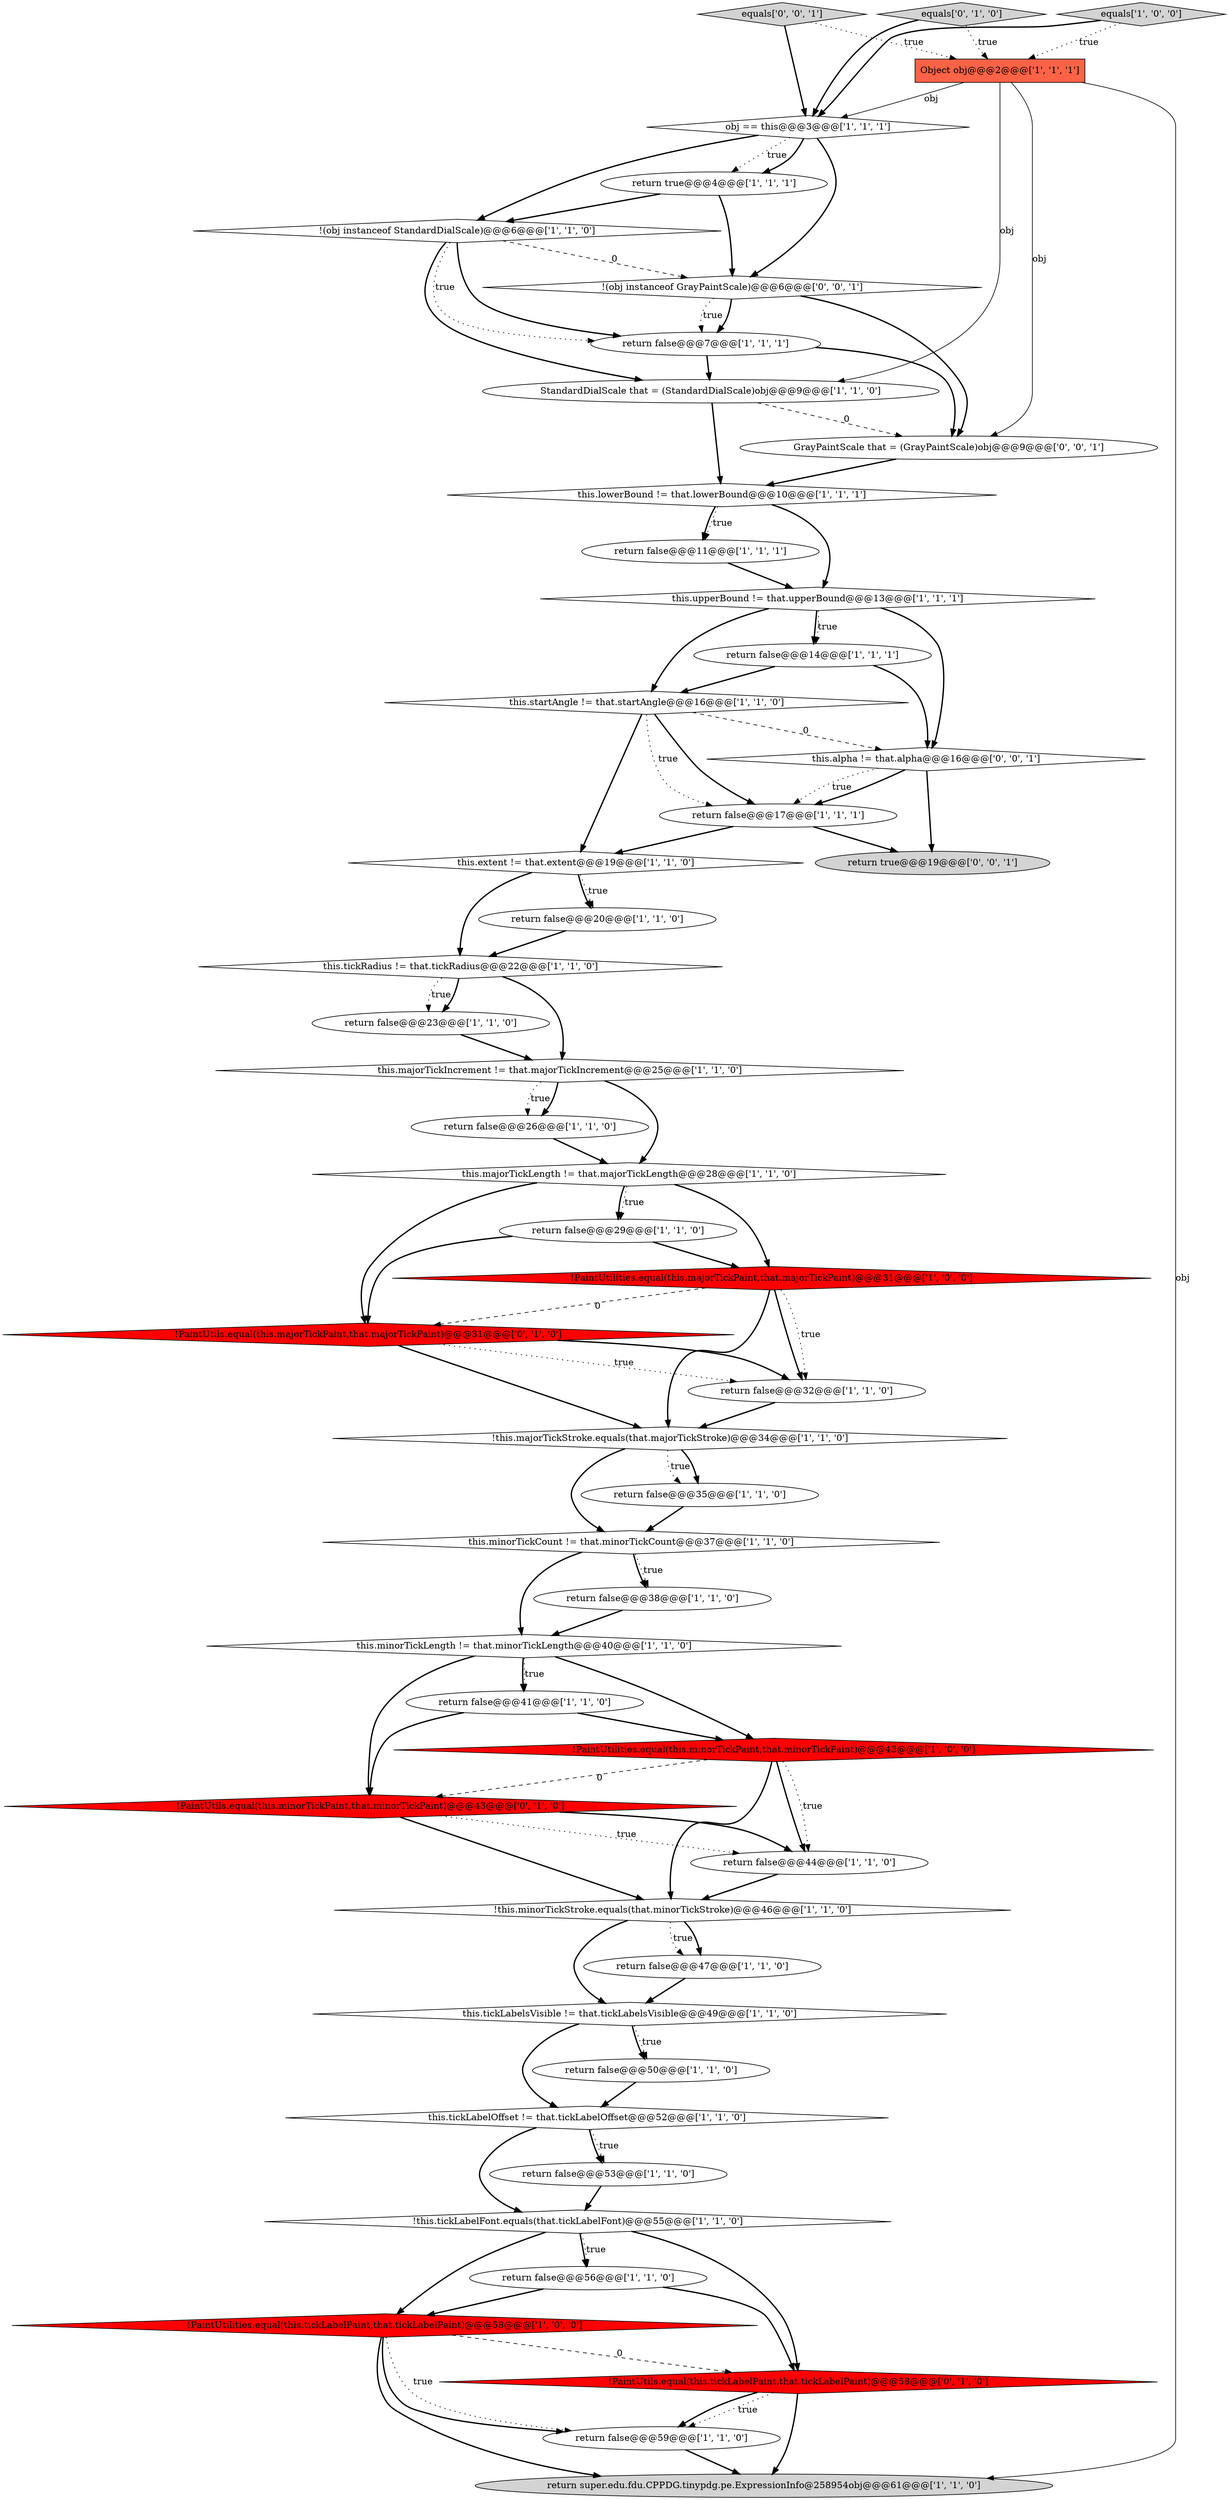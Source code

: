 digraph {
42 [style = filled, label = "!PaintUtils.equal(this.tickLabelPaint,that.tickLabelPaint)@@@58@@@['0', '1', '0']", fillcolor = red, shape = diamond image = "AAA1AAABBB2BBB"];
24 [style = filled, label = "!PaintUtilities.equal(this.minorTickPaint,that.minorTickPaint)@@@43@@@['1', '0', '0']", fillcolor = red, shape = diamond image = "AAA1AAABBB1BBB"];
1 [style = filled, label = "this.majorTickLength != that.majorTickLength@@@28@@@['1', '1', '0']", fillcolor = white, shape = diamond image = "AAA0AAABBB1BBB"];
38 [style = filled, label = "this.minorTickCount != that.minorTickCount@@@37@@@['1', '1', '0']", fillcolor = white, shape = diamond image = "AAA0AAABBB1BBB"];
21 [style = filled, label = "return true@@@4@@@['1', '1', '1']", fillcolor = white, shape = ellipse image = "AAA0AAABBB1BBB"];
10 [style = filled, label = "this.minorTickLength != that.minorTickLength@@@40@@@['1', '1', '0']", fillcolor = white, shape = diamond image = "AAA0AAABBB1BBB"];
2 [style = filled, label = "Object obj@@@2@@@['1', '1', '1']", fillcolor = tomato, shape = box image = "AAA0AAABBB1BBB"];
39 [style = filled, label = "StandardDialScale that = (StandardDialScale)obj@@@9@@@['1', '1', '0']", fillcolor = white, shape = ellipse image = "AAA0AAABBB1BBB"];
15 [style = filled, label = "this.tickLabelOffset != that.tickLabelOffset@@@52@@@['1', '1', '0']", fillcolor = white, shape = diamond image = "AAA0AAABBB1BBB"];
12 [style = filled, label = "this.startAngle != that.startAngle@@@16@@@['1', '1', '0']", fillcolor = white, shape = diamond image = "AAA0AAABBB1BBB"];
7 [style = filled, label = "this.tickLabelsVisible != that.tickLabelsVisible@@@49@@@['1', '1', '0']", fillcolor = white, shape = diamond image = "AAA0AAABBB1BBB"];
29 [style = filled, label = "!this.minorTickStroke.equals(that.minorTickStroke)@@@46@@@['1', '1', '0']", fillcolor = white, shape = diamond image = "AAA0AAABBB1BBB"];
33 [style = filled, label = "return false@@@17@@@['1', '1', '1']", fillcolor = white, shape = ellipse image = "AAA0AAABBB1BBB"];
48 [style = filled, label = "!(obj instanceof GrayPaintScale)@@@6@@@['0', '0', '1']", fillcolor = white, shape = diamond image = "AAA0AAABBB3BBB"];
50 [style = filled, label = "this.alpha != that.alpha@@@16@@@['0', '0', '1']", fillcolor = white, shape = diamond image = "AAA0AAABBB3BBB"];
28 [style = filled, label = "this.extent != that.extent@@@19@@@['1', '1', '0']", fillcolor = white, shape = diamond image = "AAA0AAABBB1BBB"];
8 [style = filled, label = "return false@@@47@@@['1', '1', '0']", fillcolor = white, shape = ellipse image = "AAA0AAABBB1BBB"];
49 [style = filled, label = "GrayPaintScale that = (GrayPaintScale)obj@@@9@@@['0', '0', '1']", fillcolor = white, shape = ellipse image = "AAA0AAABBB3BBB"];
4 [style = filled, label = "!PaintUtilities.equal(this.tickLabelPaint,that.tickLabelPaint)@@@58@@@['1', '0', '0']", fillcolor = red, shape = diamond image = "AAA1AAABBB1BBB"];
47 [style = filled, label = "equals['0', '0', '1']", fillcolor = lightgray, shape = diamond image = "AAA0AAABBB3BBB"];
40 [style = filled, label = "return false@@@29@@@['1', '1', '0']", fillcolor = white, shape = ellipse image = "AAA0AAABBB1BBB"];
18 [style = filled, label = "return false@@@7@@@['1', '1', '1']", fillcolor = white, shape = ellipse image = "AAA0AAABBB1BBB"];
9 [style = filled, label = "return false@@@20@@@['1', '1', '0']", fillcolor = white, shape = ellipse image = "AAA0AAABBB1BBB"];
20 [style = filled, label = "return false@@@11@@@['1', '1', '1']", fillcolor = white, shape = ellipse image = "AAA0AAABBB1BBB"];
35 [style = filled, label = "return false@@@26@@@['1', '1', '0']", fillcolor = white, shape = ellipse image = "AAA0AAABBB1BBB"];
41 [style = filled, label = "return false@@@53@@@['1', '1', '0']", fillcolor = white, shape = ellipse image = "AAA0AAABBB1BBB"];
17 [style = filled, label = "return false@@@14@@@['1', '1', '1']", fillcolor = white, shape = ellipse image = "AAA0AAABBB1BBB"];
36 [style = filled, label = "!this.majorTickStroke.equals(that.majorTickStroke)@@@34@@@['1', '1', '0']", fillcolor = white, shape = diamond image = "AAA0AAABBB1BBB"];
45 [style = filled, label = "!PaintUtils.equal(this.minorTickPaint,that.minorTickPaint)@@@43@@@['0', '1', '0']", fillcolor = red, shape = diamond image = "AAA1AAABBB2BBB"];
37 [style = filled, label = "!(obj instanceof StandardDialScale)@@@6@@@['1', '1', '0']", fillcolor = white, shape = diamond image = "AAA0AAABBB1BBB"];
27 [style = filled, label = "this.upperBound != that.upperBound@@@13@@@['1', '1', '1']", fillcolor = white, shape = diamond image = "AAA0AAABBB1BBB"];
11 [style = filled, label = "return false@@@56@@@['1', '1', '0']", fillcolor = white, shape = ellipse image = "AAA0AAABBB1BBB"];
26 [style = filled, label = "return false@@@50@@@['1', '1', '0']", fillcolor = white, shape = ellipse image = "AAA0AAABBB1BBB"];
19 [style = filled, label = "obj == this@@@3@@@['1', '1', '1']", fillcolor = white, shape = diamond image = "AAA0AAABBB1BBB"];
3 [style = filled, label = "return false@@@38@@@['1', '1', '0']", fillcolor = white, shape = ellipse image = "AAA0AAABBB1BBB"];
25 [style = filled, label = "return false@@@23@@@['1', '1', '0']", fillcolor = white, shape = ellipse image = "AAA0AAABBB1BBB"];
46 [style = filled, label = "return true@@@19@@@['0', '0', '1']", fillcolor = lightgray, shape = ellipse image = "AAA0AAABBB3BBB"];
13 [style = filled, label = "return false@@@41@@@['1', '1', '0']", fillcolor = white, shape = ellipse image = "AAA0AAABBB1BBB"];
43 [style = filled, label = "equals['0', '1', '0']", fillcolor = lightgray, shape = diamond image = "AAA0AAABBB2BBB"];
32 [style = filled, label = "equals['1', '0', '0']", fillcolor = lightgray, shape = diamond image = "AAA0AAABBB1BBB"];
31 [style = filled, label = "this.tickRadius != that.tickRadius@@@22@@@['1', '1', '0']", fillcolor = white, shape = diamond image = "AAA0AAABBB1BBB"];
23 [style = filled, label = "!this.tickLabelFont.equals(that.tickLabelFont)@@@55@@@['1', '1', '0']", fillcolor = white, shape = diamond image = "AAA0AAABBB1BBB"];
44 [style = filled, label = "!PaintUtils.equal(this.majorTickPaint,that.majorTickPaint)@@@31@@@['0', '1', '0']", fillcolor = red, shape = diamond image = "AAA1AAABBB2BBB"];
6 [style = filled, label = "!PaintUtilities.equal(this.majorTickPaint,that.majorTickPaint)@@@31@@@['1', '0', '0']", fillcolor = red, shape = diamond image = "AAA1AAABBB1BBB"];
22 [style = filled, label = "return false@@@32@@@['1', '1', '0']", fillcolor = white, shape = ellipse image = "AAA0AAABBB1BBB"];
5 [style = filled, label = "this.lowerBound != that.lowerBound@@@10@@@['1', '1', '1']", fillcolor = white, shape = diamond image = "AAA0AAABBB1BBB"];
30 [style = filled, label = "return false@@@59@@@['1', '1', '0']", fillcolor = white, shape = ellipse image = "AAA0AAABBB1BBB"];
14 [style = filled, label = "return false@@@35@@@['1', '1', '0']", fillcolor = white, shape = ellipse image = "AAA0AAABBB1BBB"];
0 [style = filled, label = "return false@@@44@@@['1', '1', '0']", fillcolor = white, shape = ellipse image = "AAA0AAABBB1BBB"];
16 [style = filled, label = "this.majorTickIncrement != that.majorTickIncrement@@@25@@@['1', '1', '0']", fillcolor = white, shape = diamond image = "AAA0AAABBB1BBB"];
34 [style = filled, label = "return super.edu.fdu.CPPDG.tinypdg.pe.ExpressionInfo@258954obj@@@61@@@['1', '1', '0']", fillcolor = lightgray, shape = ellipse image = "AAA0AAABBB1BBB"];
40->6 [style = bold, label=""];
5->20 [style = bold, label=""];
6->22 [style = bold, label=""];
39->49 [style = dashed, label="0"];
10->24 [style = bold, label=""];
21->48 [style = bold, label=""];
28->9 [style = bold, label=""];
29->8 [style = dotted, label="true"];
4->30 [style = dotted, label="true"];
20->27 [style = bold, label=""];
7->26 [style = bold, label=""];
43->19 [style = bold, label=""];
18->49 [style = bold, label=""];
33->46 [style = bold, label=""];
45->0 [style = bold, label=""];
26->15 [style = bold, label=""];
27->17 [style = bold, label=""];
13->45 [style = bold, label=""];
15->41 [style = bold, label=""];
50->33 [style = dotted, label="true"];
48->18 [style = bold, label=""];
48->18 [style = dotted, label="true"];
12->33 [style = dotted, label="true"];
36->14 [style = dotted, label="true"];
31->25 [style = dotted, label="true"];
48->49 [style = bold, label=""];
12->28 [style = bold, label=""];
1->44 [style = bold, label=""];
27->12 [style = bold, label=""];
24->0 [style = bold, label=""];
33->28 [style = bold, label=""];
32->2 [style = dotted, label="true"];
14->38 [style = bold, label=""];
37->18 [style = dotted, label="true"];
0->29 [style = bold, label=""];
19->21 [style = dotted, label="true"];
30->34 [style = bold, label=""];
36->14 [style = bold, label=""];
45->29 [style = bold, label=""];
19->37 [style = bold, label=""];
2->49 [style = solid, label="obj"];
1->40 [style = dotted, label="true"];
3->10 [style = bold, label=""];
21->37 [style = bold, label=""];
15->41 [style = dotted, label="true"];
24->45 [style = dashed, label="0"];
45->0 [style = dotted, label="true"];
24->0 [style = dotted, label="true"];
10->45 [style = bold, label=""];
28->9 [style = dotted, label="true"];
12->33 [style = bold, label=""];
42->30 [style = dotted, label="true"];
44->22 [style = bold, label=""];
2->39 [style = solid, label="obj"];
49->5 [style = bold, label=""];
31->25 [style = bold, label=""];
13->24 [style = bold, label=""];
16->35 [style = dotted, label="true"];
39->5 [style = bold, label=""];
9->31 [style = bold, label=""];
28->31 [style = bold, label=""];
11->4 [style = bold, label=""];
7->26 [style = dotted, label="true"];
6->22 [style = dotted, label="true"];
32->19 [style = bold, label=""];
25->16 [style = bold, label=""];
38->3 [style = bold, label=""];
23->42 [style = bold, label=""];
17->12 [style = bold, label=""];
1->6 [style = bold, label=""];
17->50 [style = bold, label=""];
35->1 [style = bold, label=""];
44->22 [style = dotted, label="true"];
10->13 [style = dotted, label="true"];
18->39 [style = bold, label=""];
16->1 [style = bold, label=""];
10->13 [style = bold, label=""];
47->2 [style = dotted, label="true"];
7->15 [style = bold, label=""];
50->33 [style = bold, label=""];
27->17 [style = dotted, label="true"];
23->11 [style = bold, label=""];
2->34 [style = solid, label="obj"];
37->39 [style = bold, label=""];
4->34 [style = bold, label=""];
40->44 [style = bold, label=""];
19->21 [style = bold, label=""];
29->8 [style = bold, label=""];
15->23 [style = bold, label=""];
42->34 [style = bold, label=""];
44->36 [style = bold, label=""];
19->48 [style = bold, label=""];
31->16 [style = bold, label=""];
1->40 [style = bold, label=""];
38->10 [style = bold, label=""];
43->2 [style = dotted, label="true"];
50->46 [style = bold, label=""];
37->48 [style = dashed, label="0"];
23->4 [style = bold, label=""];
24->29 [style = bold, label=""];
11->42 [style = bold, label=""];
6->36 [style = bold, label=""];
8->7 [style = bold, label=""];
2->19 [style = solid, label="obj"];
38->3 [style = dotted, label="true"];
4->30 [style = bold, label=""];
42->30 [style = bold, label=""];
22->36 [style = bold, label=""];
27->50 [style = bold, label=""];
47->19 [style = bold, label=""];
4->42 [style = dashed, label="0"];
37->18 [style = bold, label=""];
29->7 [style = bold, label=""];
5->20 [style = dotted, label="true"];
5->27 [style = bold, label=""];
36->38 [style = bold, label=""];
16->35 [style = bold, label=""];
12->50 [style = dashed, label="0"];
41->23 [style = bold, label=""];
6->44 [style = dashed, label="0"];
23->11 [style = dotted, label="true"];
}
